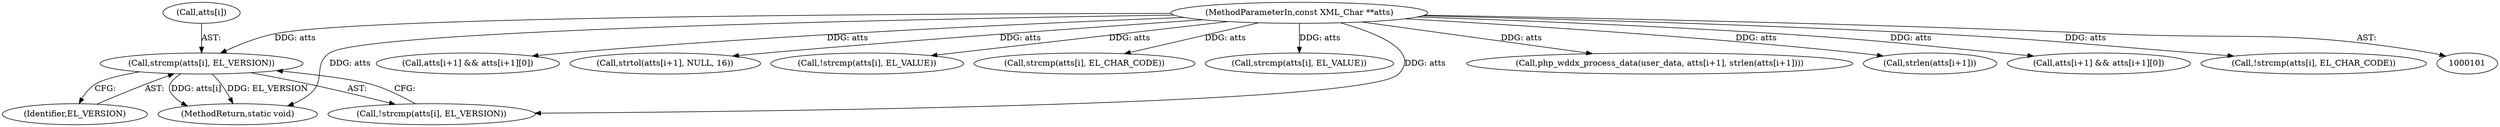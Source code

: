 digraph "0_php_2aae60461c2ff7b7fbcdd194c789ac841d0747d7@API" {
"1000134" [label="(Call,strcmp(atts[i], EL_VERSION))"];
"1000104" [label="(MethodParameterIn,const XML_Char **atts)"];
"1000135" [label="(Call,atts[i])"];
"1000138" [label="(Identifier,EL_VERSION)"];
"1000387" [label="(Call,atts[i+1] && atts[i+1][0])"];
"1000284" [label="(Call,strtol(atts[i+1], NULL, 16))"];
"1000104" [label="(MethodParameterIn,const XML_Char **atts)"];
"1000452" [label="(MethodReturn,static void)"];
"1000381" [label="(Call,!strcmp(atts[i], EL_VALUE))"];
"1000257" [label="(Call,strcmp(atts[i], EL_CHAR_CODE))"];
"1000382" [label="(Call,strcmp(atts[i], EL_VALUE))"];
"1000133" [label="(Call,!strcmp(atts[i], EL_VERSION))"];
"1000409" [label="(Call,php_wddx_process_data(user_data, atts[i+1], strlen(atts[i+1])))"];
"1000416" [label="(Call,strlen(atts[i+1]))"];
"1000262" [label="(Call,atts[i+1] && atts[i+1][0])"];
"1000256" [label="(Call,!strcmp(atts[i], EL_CHAR_CODE))"];
"1000134" [label="(Call,strcmp(atts[i], EL_VERSION))"];
"1000134" -> "1000133"  [label="AST: "];
"1000134" -> "1000138"  [label="CFG: "];
"1000135" -> "1000134"  [label="AST: "];
"1000138" -> "1000134"  [label="AST: "];
"1000133" -> "1000134"  [label="CFG: "];
"1000134" -> "1000452"  [label="DDG: atts[i]"];
"1000134" -> "1000452"  [label="DDG: EL_VERSION"];
"1000104" -> "1000134"  [label="DDG: atts"];
"1000104" -> "1000101"  [label="AST: "];
"1000104" -> "1000452"  [label="DDG: atts"];
"1000104" -> "1000133"  [label="DDG: atts"];
"1000104" -> "1000256"  [label="DDG: atts"];
"1000104" -> "1000257"  [label="DDG: atts"];
"1000104" -> "1000262"  [label="DDG: atts"];
"1000104" -> "1000284"  [label="DDG: atts"];
"1000104" -> "1000381"  [label="DDG: atts"];
"1000104" -> "1000382"  [label="DDG: atts"];
"1000104" -> "1000387"  [label="DDG: atts"];
"1000104" -> "1000409"  [label="DDG: atts"];
"1000104" -> "1000416"  [label="DDG: atts"];
}
